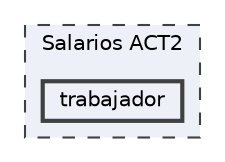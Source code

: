 digraph "Salarios ACT2/trabajador"
{
 // LATEX_PDF_SIZE
  bgcolor="transparent";
  edge [fontname=Helvetica,fontsize=10,labelfontname=Helvetica,labelfontsize=10];
  node [fontname=Helvetica,fontsize=10,shape=box,height=0.2,width=0.4];
  compound=true
  subgraph clusterdir_382687cb8a4ae395357ff7d9e9b41ff9 {
    graph [ bgcolor="#edf0f7", pencolor="grey25", label="Salarios ACT2", fontname=Helvetica,fontsize=10 style="filled,dashed", URL="dir_382687cb8a4ae395357ff7d9e9b41ff9.html",tooltip=""]
  dir_f081deeedf939fb16b05eb1ada6f7f22 [label="trabajador", fillcolor="#edf0f7", color="grey25", style="filled,bold", URL="dir_f081deeedf939fb16b05eb1ada6f7f22.html",tooltip=""];
  }
}
